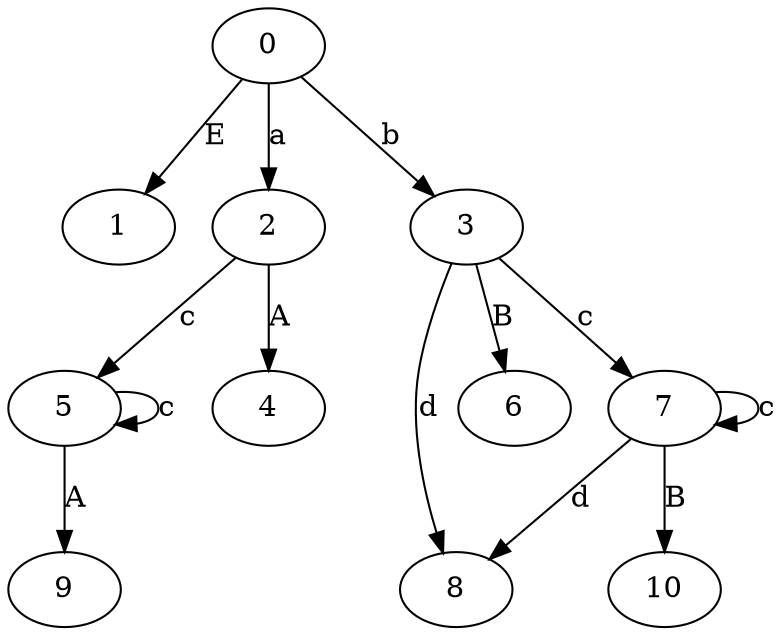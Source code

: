 // The Round Table
digraph {
	0
	1
	2
	3
	4
	5
	6
	7
	8
	9
	10
	0 -> 1 [label=E]
	0 -> 2 [label=a]
	0 -> 3 [label=b]
	2 -> 4 [label=A]
	2 -> 5 [label=c]
	3 -> 6 [label=B]
	3 -> 7 [label=c]
	3 -> 8 [label=d]
	5 -> 5 [label=c]
	5 -> 9 [label=A]
	7 -> 7 [label=c]
	7 -> 8 [label=d]
	7 -> 10 [label=B]
}
